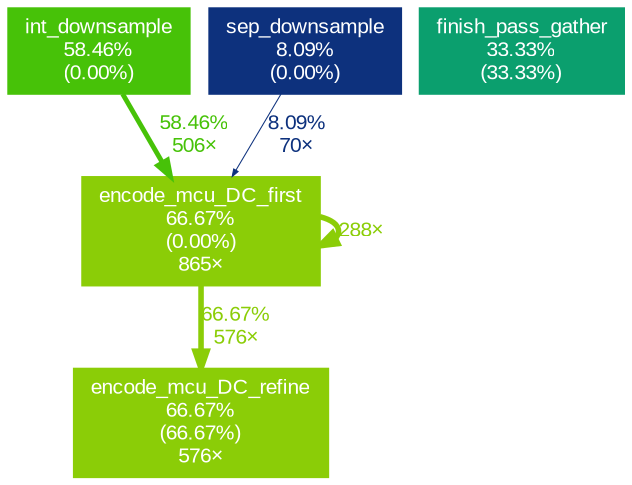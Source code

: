 digraph {
	graph [fontname=Arial, nodesep=0.125, ranksep=0.25];
	node [fontcolor=white, fontname=Arial, height=0, shape=box, style=filled, width=0];
	edge [fontname=Arial];
	1 [color="#8bcd07", fontcolor="#ffffff", fontsize="10.00", label="encode_mcu_DC_first\n66.67%\n(0.00%)\n865×"];
	1 -> 1 [arrowsize="0.82", color="#8bcd07", fontcolor="#8bcd07", fontsize="10.00", label="288×", labeldistance="2.67", penwidth="2.67"];
	1 -> 2 [arrowsize="0.82", color="#8bcd07", fontcolor="#8bcd07", fontsize="10.00", label="66.67%\n576×", labeldistance="2.67", penwidth="2.67"];
	2 [color="#8bcd07", fontcolor="#ffffff", fontsize="10.00", label="encode_mcu_DC_refine\n66.67%\n(66.67%)\n576×"];
	3 [color="#47c208", fontcolor="#ffffff", fontsize="10.00", label="int_downsample\n58.46%\n(0.00%)"];
	3 -> 1 [arrowsize="0.76", color="#47c208", fontcolor="#47c208", fontsize="10.00", label="58.46%\n506×", labeldistance="2.34", penwidth="2.34"];
	4 [color="#0b9f6e", fontcolor="#ffffff", fontsize="10.00", label="finish_pass_gather\n33.33%\n(33.33%)"];
	5 [color="#0d317d", fontcolor="#ffffff", fontsize="10.00", label="sep_downsample\n8.09%\n(0.00%)"];
	5 -> 1 [arrowsize="0.35", color="#0d317d", fontcolor="#0d317d", fontsize="10.00", label="8.09%\n70×", labeldistance="0.50", penwidth="0.50"];
}

